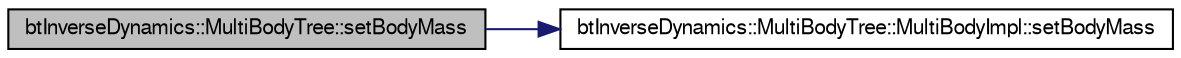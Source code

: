 digraph G
{
  bgcolor="transparent";
  edge [fontname="FreeSans",fontsize=10,labelfontname="FreeSans",labelfontsize=10];
  node [fontname="FreeSans",fontsize=10,shape=record];
  rankdir=LR;
  Node1 [label="btInverseDynamics::MultiBodyTree::setBodyMass",height=0.2,width=0.4,color="black", fillcolor="grey75", style="filled" fontcolor="black"];
  Node1 -> Node2 [color="midnightblue",fontsize=10,style="solid"];
  Node2 [label="btInverseDynamics::MultiBodyTree::MultiBodyImpl::setBodyMass",height=0.2,width=0.4,color="black",URL="$classbt_inverse_dynamics_1_1_multi_body_tree_1_1_multi_body_impl.html#39c5abc3579669646d6c669a7e86032e"];
}
